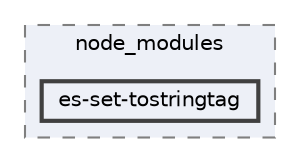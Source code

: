 digraph "pkiclassroomrescheduler/src/main/frontend/node_modules/es-set-tostringtag"
{
 // LATEX_PDF_SIZE
  bgcolor="transparent";
  edge [fontname=Helvetica,fontsize=10,labelfontname=Helvetica,labelfontsize=10];
  node [fontname=Helvetica,fontsize=10,shape=box,height=0.2,width=0.4];
  compound=true
  subgraph clusterdir_72953eda66ccb3a2722c28e1c3e6c23b {
    graph [ bgcolor="#edf0f7", pencolor="grey50", label="node_modules", fontname=Helvetica,fontsize=10 style="filled,dashed", URL="dir_72953eda66ccb3a2722c28e1c3e6c23b.html",tooltip=""]
  dir_2323a880b67ce760d394c999f78c3772 [label="es-set-tostringtag", fillcolor="#edf0f7", color="grey25", style="filled,bold", URL="dir_2323a880b67ce760d394c999f78c3772.html",tooltip=""];
  }
}
